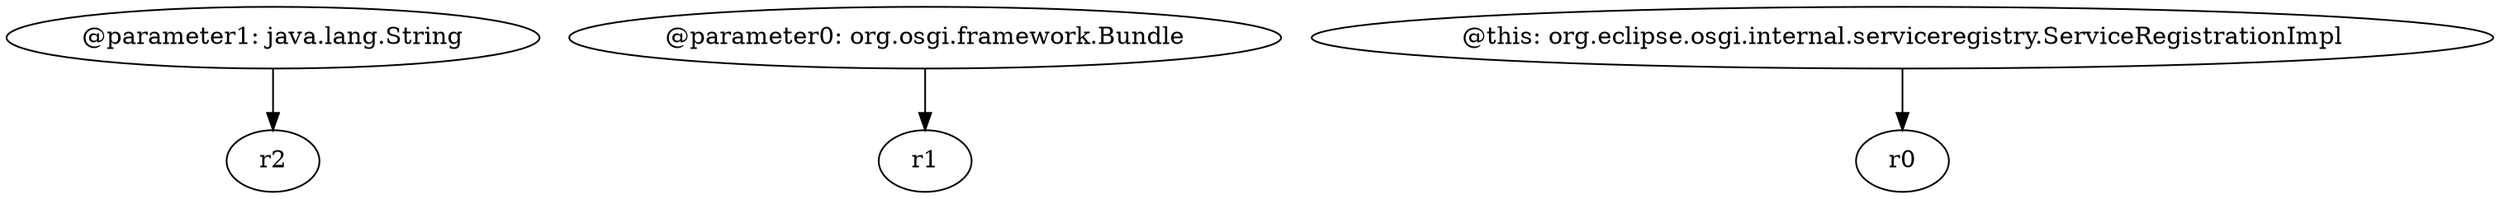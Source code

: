 digraph g {
0[label="@parameter1: java.lang.String"]
1[label="r2"]
0->1[label=""]
2[label="@parameter0: org.osgi.framework.Bundle"]
3[label="r1"]
2->3[label=""]
4[label="@this: org.eclipse.osgi.internal.serviceregistry.ServiceRegistrationImpl"]
5[label="r0"]
4->5[label=""]
}